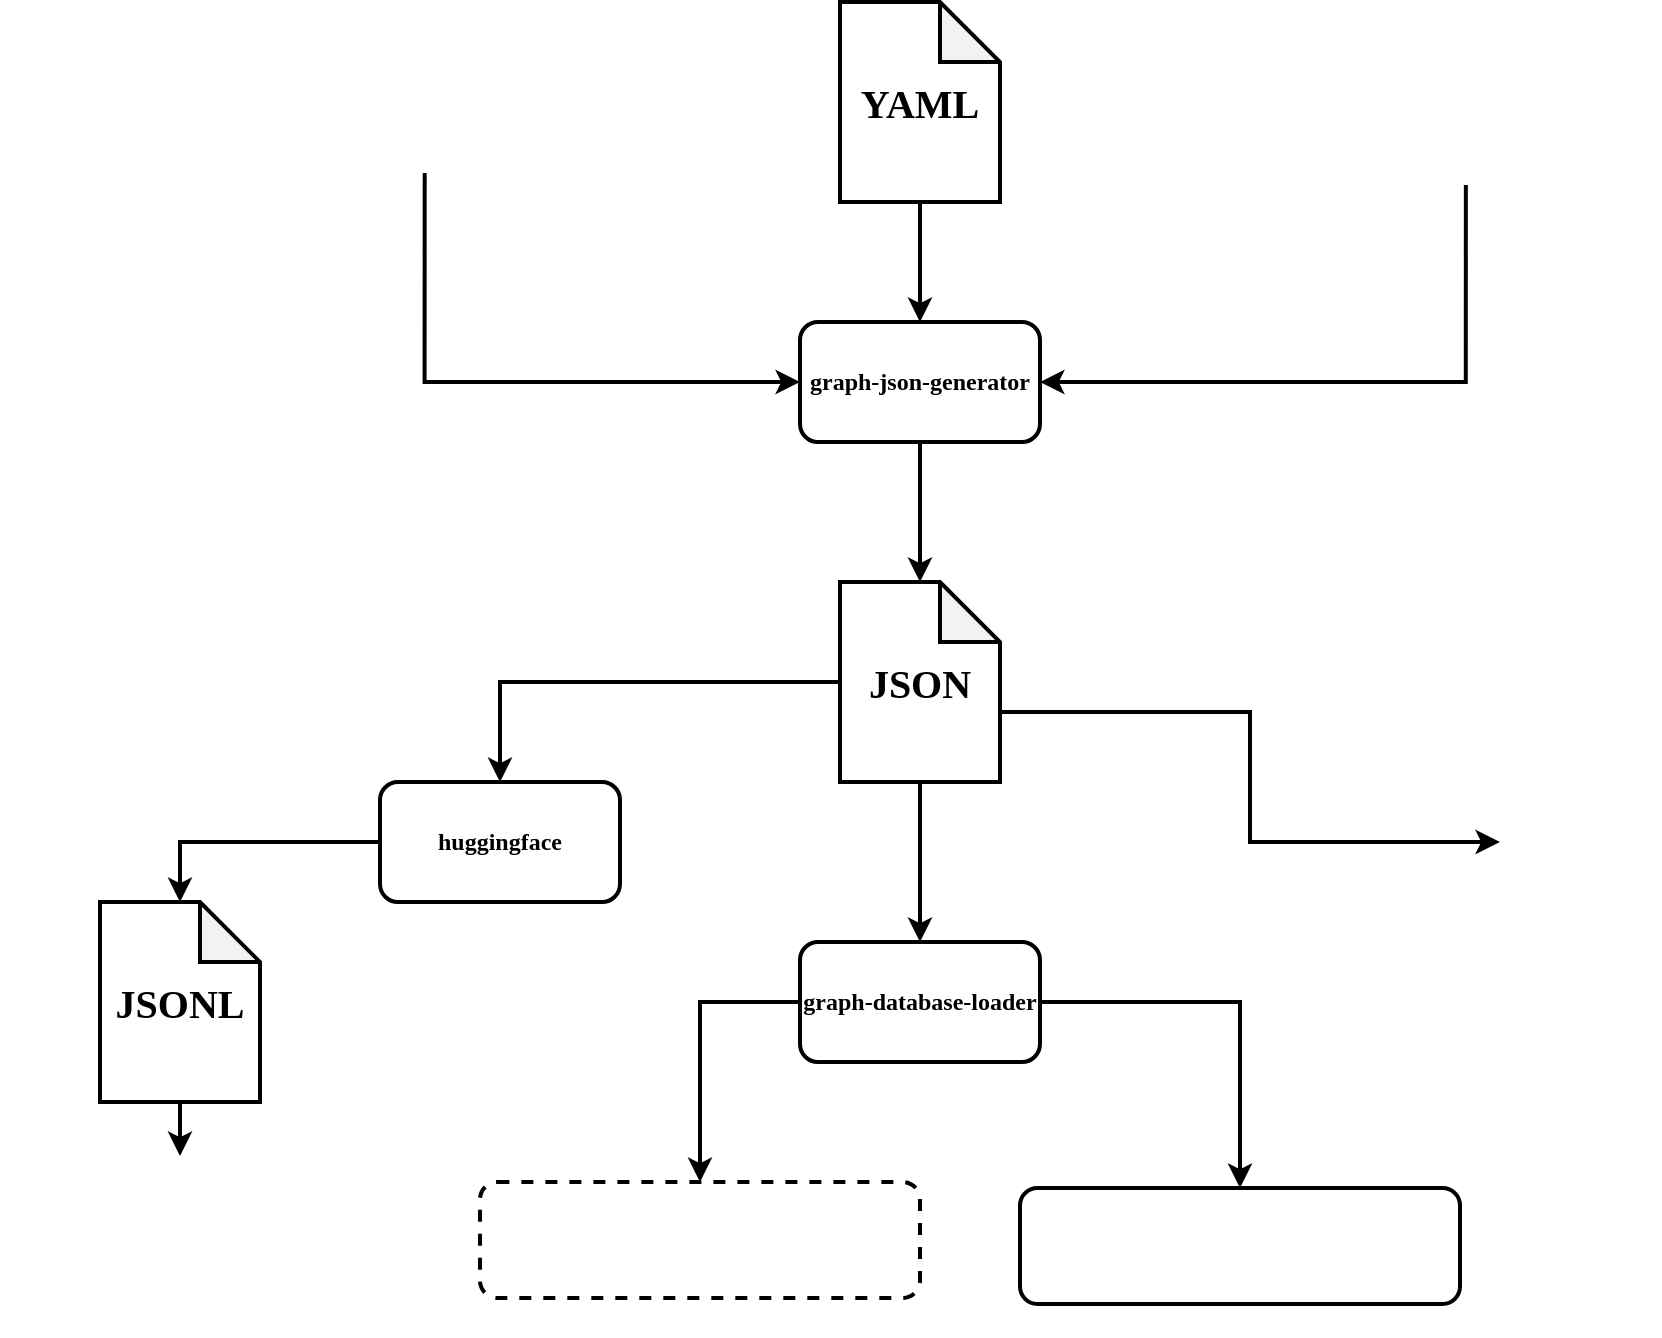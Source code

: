 <mxfile version="28.0.6">
  <diagram id="EdGJA9e4Q2ieo2XDZF0G" name="Page-1">
    <mxGraphModel dx="2916" dy="1150" grid="1" gridSize="10" guides="1" tooltips="1" connect="1" arrows="1" fold="1" page="1" pageScale="1" pageWidth="850" pageHeight="1100" math="0" shadow="0">
      <root>
        <mxCell id="0" />
        <mxCell id="1" parent="0" />
        <mxCell id="T-jjDlv4j_7LP1yPRQte-26" style="edgeStyle=orthogonalEdgeStyle;rounded=0;orthogonalLoop=1;jettySize=auto;html=1;exitX=0.5;exitY=1;exitDx=0;exitDy=0;strokeWidth=2;fontStyle=1" parent="1" source="T-jjDlv4j_7LP1yPRQte-1" target="T-jjDlv4j_7LP1yPRQte-3" edge="1">
          <mxGeometry relative="1" as="geometry" />
        </mxCell>
        <mxCell id="T-jjDlv4j_7LP1yPRQte-1" value="graph-json-generator" style="rounded=1;whiteSpace=wrap;html=1;fontFamily=Poppins;fontSource=https%3A%2F%2Ffonts.googleapis.com%2Fcss%3Ffamily%3DPoppins;fontStyle=1;strokeWidth=2;" parent="1" vertex="1">
          <mxGeometry x="280" y="340" width="120" height="60" as="geometry" />
        </mxCell>
        <mxCell id="T-jjDlv4j_7LP1yPRQte-9" style="edgeStyle=orthogonalEdgeStyle;rounded=0;orthogonalLoop=1;jettySize=auto;html=1;exitX=0;exitY=0.5;exitDx=0;exitDy=0;exitPerimeter=0;entryX=0.5;entryY=0;entryDx=0;entryDy=0;strokeWidth=2;fontStyle=1" parent="1" source="T-jjDlv4j_7LP1yPRQte-3" target="T-jjDlv4j_7LP1yPRQte-5" edge="1">
          <mxGeometry relative="1" as="geometry" />
        </mxCell>
        <mxCell id="T-jjDlv4j_7LP1yPRQte-23" style="edgeStyle=orthogonalEdgeStyle;rounded=0;orthogonalLoop=1;jettySize=auto;html=1;exitX=0.5;exitY=1;exitDx=0;exitDy=0;exitPerimeter=0;strokeWidth=2;fontStyle=1" parent="1" source="T-jjDlv4j_7LP1yPRQte-3" target="T-jjDlv4j_7LP1yPRQte-4" edge="1">
          <mxGeometry relative="1" as="geometry" />
        </mxCell>
        <mxCell id="T-jjDlv4j_7LP1yPRQte-24" style="edgeStyle=orthogonalEdgeStyle;rounded=0;orthogonalLoop=1;jettySize=auto;html=1;exitX=0;exitY=0;exitDx=80;exitDy=65;exitPerimeter=0;strokeWidth=2;fontStyle=1" parent="1" source="T-jjDlv4j_7LP1yPRQte-3" target="T-jjDlv4j_7LP1yPRQte-25" edge="1">
          <mxGeometry relative="1" as="geometry">
            <mxPoint x="650" y="535" as="targetPoint" />
          </mxGeometry>
        </mxCell>
        <mxCell id="T-jjDlv4j_7LP1yPRQte-3" value="&lt;font style=&quot;font-size: 20px;&quot;&gt;JSON&lt;/font&gt;" style="shape=note;whiteSpace=wrap;html=1;backgroundOutline=1;darkOpacity=0.05;fontFamily=Poppins;fontSource=https%3A%2F%2Ffonts.googleapis.com%2Fcss%3Ffamily%3DPoppins;fontStyle=1;strokeWidth=2;" parent="1" vertex="1">
          <mxGeometry x="300" y="470" width="80" height="100" as="geometry" />
        </mxCell>
        <mxCell id="T-jjDlv4j_7LP1yPRQte-21" style="edgeStyle=orthogonalEdgeStyle;rounded=0;orthogonalLoop=1;jettySize=auto;html=1;exitX=0;exitY=0.5;exitDx=0;exitDy=0;entryX=0.5;entryY=0;entryDx=0;entryDy=0;strokeWidth=2;fontStyle=1" parent="1" source="T-jjDlv4j_7LP1yPRQte-4" target="T-jjDlv4j_7LP1yPRQte-17" edge="1">
          <mxGeometry relative="1" as="geometry" />
        </mxCell>
        <mxCell id="T-jjDlv4j_7LP1yPRQte-22" style="edgeStyle=orthogonalEdgeStyle;rounded=0;orthogonalLoop=1;jettySize=auto;html=1;exitX=1;exitY=0.5;exitDx=0;exitDy=0;entryX=0.5;entryY=0;entryDx=0;entryDy=0;strokeWidth=2;fontStyle=1" parent="1" source="T-jjDlv4j_7LP1yPRQte-4" target="T-jjDlv4j_7LP1yPRQte-18" edge="1">
          <mxGeometry relative="1" as="geometry" />
        </mxCell>
        <mxCell id="T-jjDlv4j_7LP1yPRQte-4" value="graph-database-loader" style="rounded=1;whiteSpace=wrap;html=1;fontFamily=Poppins;fontSource=https%3A%2F%2Ffonts.googleapis.com%2Fcss%3Ffamily%3DPoppins;fontStyle=1;strokeWidth=2;" parent="1" vertex="1">
          <mxGeometry x="280" y="650" width="120" height="60" as="geometry" />
        </mxCell>
        <mxCell id="T-jjDlv4j_7LP1yPRQte-5" value="huggingface" style="rounded=1;whiteSpace=wrap;html=1;fontFamily=Poppins;fontSource=https%3A%2F%2Ffonts.googleapis.com%2Fcss%3Ffamily%3DPoppins;fontStyle=1;strokeWidth=2;" parent="1" vertex="1">
          <mxGeometry x="70" y="570" width="120" height="60" as="geometry" />
        </mxCell>
        <mxCell id="T-jjDlv4j_7LP1yPRQte-27" style="edgeStyle=orthogonalEdgeStyle;rounded=0;orthogonalLoop=1;jettySize=auto;html=1;exitX=0.5;exitY=1;exitDx=0;exitDy=0;exitPerimeter=0;strokeWidth=2;fontStyle=1" parent="1" source="T-jjDlv4j_7LP1yPRQte-7" target="T-jjDlv4j_7LP1yPRQte-1" edge="1">
          <mxGeometry relative="1" as="geometry" />
        </mxCell>
        <mxCell id="T-jjDlv4j_7LP1yPRQte-7" value="&lt;font style=&quot;font-size: 20px;&quot;&gt;YAML&lt;/font&gt;" style="shape=note;whiteSpace=wrap;html=1;backgroundOutline=1;darkOpacity=0.05;fontFamily=Poppins;fontSource=https%3A%2F%2Ffonts.googleapis.com%2Fcss%3Ffamily%3DPoppins;fontStyle=1;strokeWidth=2;" parent="1" vertex="1">
          <mxGeometry x="300" y="180" width="80" height="100" as="geometry" />
        </mxCell>
        <mxCell id="T-jjDlv4j_7LP1yPRQte-8" value="" style="shape=image;verticalLabelPosition=bottom;labelBackgroundColor=default;verticalAlign=top;aspect=fixed;imageAspect=0;image=https://repository-images.githubusercontent.com/250213286/d6f09c00-7066-11eb-88ac-0b319e59658a;fontFamily=Poppins;fontSource=https%3A%2F%2Ffonts.googleapis.com%2Fcss%3Ffamily%3DPoppins;fontStyle=1;strokeWidth=2;" parent="1" vertex="1">
          <mxGeometry x="-120" y="757" width="180" height="90" as="geometry" />
        </mxCell>
        <mxCell id="T-jjDlv4j_7LP1yPRQte-13" style="edgeStyle=orthogonalEdgeStyle;rounded=0;orthogonalLoop=1;jettySize=auto;html=1;exitX=0.5;exitY=1;exitDx=0;exitDy=0;exitPerimeter=0;strokeWidth=2;fontStyle=1" parent="1" source="T-jjDlv4j_7LP1yPRQte-10" target="T-jjDlv4j_7LP1yPRQte-8" edge="1">
          <mxGeometry relative="1" as="geometry" />
        </mxCell>
        <mxCell id="T-jjDlv4j_7LP1yPRQte-10" value="&lt;font style=&quot;font-size: 20px;&quot;&gt;JSONL&lt;/font&gt;" style="shape=note;whiteSpace=wrap;html=1;backgroundOutline=1;darkOpacity=0.05;fontFamily=Poppins;fontSource=https%3A%2F%2Ffonts.googleapis.com%2Fcss%3Ffamily%3DPoppins;fontStyle=1;strokeWidth=2;" parent="1" vertex="1">
          <mxGeometry x="-70" y="630" width="80" height="100" as="geometry" />
        </mxCell>
        <mxCell id="T-jjDlv4j_7LP1yPRQte-12" style="edgeStyle=orthogonalEdgeStyle;rounded=0;orthogonalLoop=1;jettySize=auto;html=1;exitX=0;exitY=0.5;exitDx=0;exitDy=0;entryX=0.5;entryY=0;entryDx=0;entryDy=0;entryPerimeter=0;strokeWidth=2;fontStyle=1" parent="1" source="T-jjDlv4j_7LP1yPRQte-5" target="T-jjDlv4j_7LP1yPRQte-10" edge="1">
          <mxGeometry relative="1" as="geometry" />
        </mxCell>
        <mxCell id="T-jjDlv4j_7LP1yPRQte-19" value="" style="group;strokeWidth=2;fontStyle=1" parent="1" vertex="1" connectable="0">
          <mxGeometry x="120.0" y="770" width="220" height="58" as="geometry" />
        </mxCell>
        <mxCell id="T-jjDlv4j_7LP1yPRQte-16" value="" style="shape=image;verticalLabelPosition=bottom;labelBackgroundColor=default;verticalAlign=top;aspect=fixed;imageAspect=0;image=https://github.com/QubitPi/QubitPi/raw/master/img/arango-logo-with-text.png?raw=true;strokeWidth=2;fontStyle=1" parent="T-jjDlv4j_7LP1yPRQte-19" vertex="1">
          <mxGeometry x="8.65" y="3" width="202.7" height="50" as="geometry" />
        </mxCell>
        <mxCell id="T-jjDlv4j_7LP1yPRQte-17" value="" style="rounded=1;whiteSpace=wrap;html=1;fillColor=none;strokeWidth=2;dashed=1;fontStyle=1" parent="T-jjDlv4j_7LP1yPRQte-19" vertex="1">
          <mxGeometry width="220" height="58" as="geometry" />
        </mxCell>
        <mxCell id="T-jjDlv4j_7LP1yPRQte-20" value="" style="group;strokeWidth=2;fontStyle=1" parent="1" vertex="1" connectable="0">
          <mxGeometry x="390" y="770" width="220.0" height="64" as="geometry" />
        </mxCell>
        <mxCell id="T-jjDlv4j_7LP1yPRQte-14" value="" style="shape=image;verticalLabelPosition=bottom;labelBackgroundColor=default;verticalAlign=top;aspect=fixed;imageAspect=0;image=https://upload.wikimedia.org/wikipedia/commons/a/a5/Neo4j-logo2024color.png;strokeWidth=2;fontStyle=1" parent="T-jjDlv4j_7LP1yPRQte-20" vertex="1">
          <mxGeometry x="19.86" width="180.28" height="64" as="geometry" />
        </mxCell>
        <mxCell id="T-jjDlv4j_7LP1yPRQte-18" value="" style="rounded=1;whiteSpace=wrap;html=1;fillColor=none;strokeWidth=2;fontStyle=1" parent="T-jjDlv4j_7LP1yPRQte-20" vertex="1">
          <mxGeometry y="3" width="220" height="58" as="geometry" />
        </mxCell>
        <mxCell id="T-jjDlv4j_7LP1yPRQte-25" value="" style="shape=image;verticalLabelPosition=bottom;labelBackgroundColor=default;verticalAlign=top;aspect=fixed;imageAspect=0;image=https://upload.wikimedia.org/wikipedia/commons/thumb/c/c2/GitHub_Invertocat_Logo.svg/250px-GitHub_Invertocat_Logo.svg.png;strokeWidth=2;fontStyle=1" parent="1" vertex="1">
          <mxGeometry x="630" y="560" width="80" height="80" as="geometry" />
        </mxCell>
        <mxCell id="dO7Njd2AKl4eKcglXN07-6" style="edgeStyle=orthogonalEdgeStyle;rounded=0;orthogonalLoop=1;jettySize=auto;html=1;exitX=0.5;exitY=1;exitDx=0;exitDy=0;entryX=0;entryY=0.5;entryDx=0;entryDy=0;strokeWidth=2;" edge="1" parent="1" source="dO7Njd2AKl4eKcglXN07-3" target="T-jjDlv4j_7LP1yPRQte-1">
          <mxGeometry relative="1" as="geometry" />
        </mxCell>
        <mxCell id="dO7Njd2AKl4eKcglXN07-3" value="" style="shape=image;verticalLabelPosition=bottom;labelBackgroundColor=default;verticalAlign=top;aspect=fixed;imageAspect=0;image=https://i0.wp.com/securityaffairs.com/wp-content/uploads/2024/10/image-13.png?fit=417,121&amp;ssl=1;" vertex="1" parent="1">
          <mxGeometry x="-30" y="194.5" width="244.69" height="71" as="geometry" />
        </mxCell>
        <mxCell id="dO7Njd2AKl4eKcglXN07-5" style="edgeStyle=orthogonalEdgeStyle;rounded=0;orthogonalLoop=1;jettySize=auto;html=1;exitX=0.5;exitY=1;exitDx=0;exitDy=0;entryX=1;entryY=0.5;entryDx=0;entryDy=0;strokeWidth=2;" edge="1" parent="1" source="dO7Njd2AKl4eKcglXN07-4" target="T-jjDlv4j_7LP1yPRQte-1">
          <mxGeometry relative="1" as="geometry" />
        </mxCell>
        <mxCell id="dO7Njd2AKl4eKcglXN07-4" value="" style="shape=image;verticalLabelPosition=bottom;labelBackgroundColor=default;verticalAlign=top;aspect=fixed;imageAspect=0;image=https://i.ebayimg.com/images/g/BEoAAOSwRlllRdVH/s-l1200.png;" vertex="1" parent="1">
          <mxGeometry x="515.85" y="188.5" width="194.15" height="83" as="geometry" />
        </mxCell>
      </root>
    </mxGraphModel>
  </diagram>
</mxfile>
